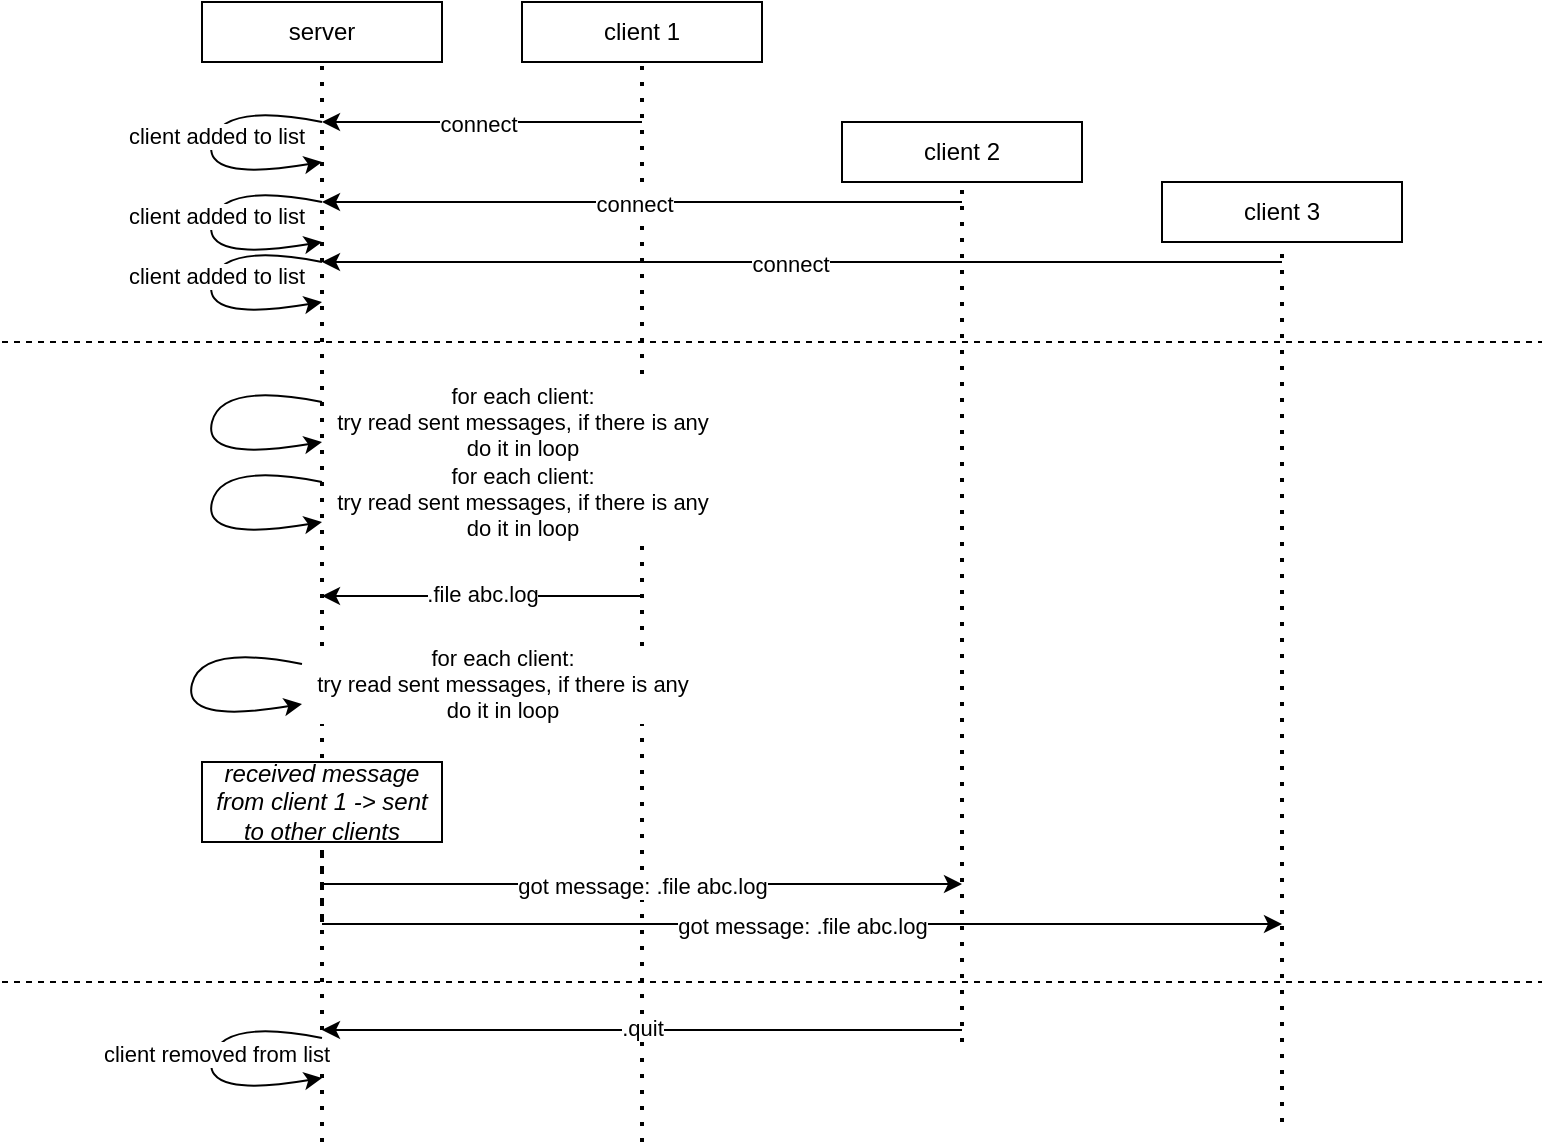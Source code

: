 <mxfile version="21.6.8" type="device">
  <diagram name="Page-1" id="tH7IsrxiaS6bRZEv8tXF">
    <mxGraphModel dx="954" dy="1578" grid="1" gridSize="10" guides="1" tooltips="1" connect="1" arrows="1" fold="1" page="1" pageScale="1" pageWidth="850" pageHeight="1100" math="0" shadow="0">
      <root>
        <mxCell id="0" />
        <mxCell id="1" parent="0" />
        <mxCell id="2foY89dXSNwUofIqJKsu-2" value="" style="endArrow=none;dashed=1;html=1;dashPattern=1 3;strokeWidth=2;rounded=0;" edge="1" parent="1">
          <mxGeometry width="50" height="50" relative="1" as="geometry">
            <mxPoint x="160" y="620" as="sourcePoint" />
            <mxPoint x="160" y="80" as="targetPoint" />
          </mxGeometry>
        </mxCell>
        <mxCell id="2foY89dXSNwUofIqJKsu-3" value="" style="endArrow=none;dashed=1;html=1;dashPattern=1 3;strokeWidth=2;rounded=0;" edge="1" parent="1">
          <mxGeometry width="50" height="50" relative="1" as="geometry">
            <mxPoint x="320" y="620" as="sourcePoint" />
            <mxPoint x="320" y="80" as="targetPoint" />
          </mxGeometry>
        </mxCell>
        <mxCell id="2foY89dXSNwUofIqJKsu-4" value="" style="endArrow=none;dashed=1;html=1;dashPattern=1 3;strokeWidth=2;rounded=0;" edge="1" parent="1">
          <mxGeometry width="50" height="50" relative="1" as="geometry">
            <mxPoint x="480" y="570" as="sourcePoint" />
            <mxPoint x="480" y="140" as="targetPoint" />
          </mxGeometry>
        </mxCell>
        <mxCell id="2foY89dXSNwUofIqJKsu-5" value="" style="endArrow=none;dashed=1;html=1;dashPattern=1 3;strokeWidth=2;rounded=0;" edge="1" parent="1">
          <mxGeometry width="50" height="50" relative="1" as="geometry">
            <mxPoint x="640" y="610" as="sourcePoint" />
            <mxPoint x="640" y="170" as="targetPoint" />
          </mxGeometry>
        </mxCell>
        <mxCell id="2foY89dXSNwUofIqJKsu-7" value="server" style="rounded=0;whiteSpace=wrap;html=1;" vertex="1" parent="1">
          <mxGeometry x="100" y="50" width="120" height="30" as="geometry" />
        </mxCell>
        <mxCell id="2foY89dXSNwUofIqJKsu-8" value="client 1" style="rounded=0;whiteSpace=wrap;html=1;" vertex="1" parent="1">
          <mxGeometry x="260" y="50" width="120" height="30" as="geometry" />
        </mxCell>
        <mxCell id="2foY89dXSNwUofIqJKsu-9" value="client 2" style="rounded=0;whiteSpace=wrap;html=1;" vertex="1" parent="1">
          <mxGeometry x="420" y="110" width="120" height="30" as="geometry" />
        </mxCell>
        <mxCell id="2foY89dXSNwUofIqJKsu-10" value="client 3" style="rounded=0;whiteSpace=wrap;html=1;" vertex="1" parent="1">
          <mxGeometry x="580" y="140" width="120" height="30" as="geometry" />
        </mxCell>
        <mxCell id="2foY89dXSNwUofIqJKsu-11" value="" style="endArrow=classic;html=1;rounded=0;" edge="1" parent="1">
          <mxGeometry width="50" height="50" relative="1" as="geometry">
            <mxPoint x="320" y="347" as="sourcePoint" />
            <mxPoint x="160" y="347" as="targetPoint" />
          </mxGeometry>
        </mxCell>
        <mxCell id="2foY89dXSNwUofIqJKsu-12" value=".file abc.log" style="edgeLabel;html=1;align=center;verticalAlign=middle;resizable=0;points=[];" vertex="1" connectable="0" parent="2foY89dXSNwUofIqJKsu-11">
          <mxGeometry y="-1" relative="1" as="geometry">
            <mxPoint as="offset" />
          </mxGeometry>
        </mxCell>
        <mxCell id="2foY89dXSNwUofIqJKsu-14" value="" style="endArrow=classic;html=1;rounded=0;" edge="1" parent="1">
          <mxGeometry width="50" height="50" relative="1" as="geometry">
            <mxPoint x="160" y="491" as="sourcePoint" />
            <mxPoint x="480" y="491" as="targetPoint" />
          </mxGeometry>
        </mxCell>
        <mxCell id="2foY89dXSNwUofIqJKsu-15" value="got message: .file abc.log" style="edgeLabel;html=1;align=center;verticalAlign=middle;resizable=0;points=[];" vertex="1" connectable="0" parent="2foY89dXSNwUofIqJKsu-14">
          <mxGeometry y="-1" relative="1" as="geometry">
            <mxPoint as="offset" />
          </mxGeometry>
        </mxCell>
        <mxCell id="2foY89dXSNwUofIqJKsu-16" value="" style="endArrow=classic;html=1;rounded=0;" edge="1" parent="1">
          <mxGeometry width="50" height="50" relative="1" as="geometry">
            <mxPoint x="160" y="511" as="sourcePoint" />
            <mxPoint x="640" y="511" as="targetPoint" />
          </mxGeometry>
        </mxCell>
        <mxCell id="2foY89dXSNwUofIqJKsu-17" value="got message: .file abc.log" style="edgeLabel;html=1;align=center;verticalAlign=middle;resizable=0;points=[];" vertex="1" connectable="0" parent="2foY89dXSNwUofIqJKsu-16">
          <mxGeometry y="-1" relative="1" as="geometry">
            <mxPoint as="offset" />
          </mxGeometry>
        </mxCell>
        <mxCell id="2foY89dXSNwUofIqJKsu-18" value="" style="endArrow=classic;html=1;rounded=0;" edge="1" parent="1">
          <mxGeometry width="50" height="50" relative="1" as="geometry">
            <mxPoint x="320" y="110" as="sourcePoint" />
            <mxPoint x="160" y="110" as="targetPoint" />
          </mxGeometry>
        </mxCell>
        <mxCell id="2foY89dXSNwUofIqJKsu-19" value="connect" style="edgeLabel;html=1;align=center;verticalAlign=middle;resizable=0;points=[];" vertex="1" connectable="0" parent="2foY89dXSNwUofIqJKsu-18">
          <mxGeometry x="0.025" y="1" relative="1" as="geometry">
            <mxPoint as="offset" />
          </mxGeometry>
        </mxCell>
        <mxCell id="2foY89dXSNwUofIqJKsu-20" value="" style="curved=1;endArrow=classic;html=1;rounded=0;" edge="1" parent="1">
          <mxGeometry width="50" height="50" relative="1" as="geometry">
            <mxPoint x="160" y="110" as="sourcePoint" />
            <mxPoint x="160" y="130" as="targetPoint" />
            <Array as="points">
              <mxPoint x="110" y="100" />
              <mxPoint x="100" y="140" />
            </Array>
          </mxGeometry>
        </mxCell>
        <mxCell id="2foY89dXSNwUofIqJKsu-21" value="client added to list" style="edgeLabel;html=1;align=center;verticalAlign=middle;resizable=0;points=[];" vertex="1" connectable="0" parent="2foY89dXSNwUofIqJKsu-20">
          <mxGeometry x="-0.109" y="1" relative="1" as="geometry">
            <mxPoint as="offset" />
          </mxGeometry>
        </mxCell>
        <mxCell id="2foY89dXSNwUofIqJKsu-22" value="" style="endArrow=classic;html=1;rounded=0;" edge="1" parent="1">
          <mxGeometry width="50" height="50" relative="1" as="geometry">
            <mxPoint x="480" y="150" as="sourcePoint" />
            <mxPoint x="160" y="150" as="targetPoint" />
          </mxGeometry>
        </mxCell>
        <mxCell id="2foY89dXSNwUofIqJKsu-23" value="connect" style="edgeLabel;html=1;align=center;verticalAlign=middle;resizable=0;points=[];" vertex="1" connectable="0" parent="2foY89dXSNwUofIqJKsu-22">
          <mxGeometry x="0.025" y="1" relative="1" as="geometry">
            <mxPoint as="offset" />
          </mxGeometry>
        </mxCell>
        <mxCell id="2foY89dXSNwUofIqJKsu-24" value="" style="curved=1;endArrow=classic;html=1;rounded=0;" edge="1" parent="1">
          <mxGeometry width="50" height="50" relative="1" as="geometry">
            <mxPoint x="160" y="150" as="sourcePoint" />
            <mxPoint x="160" y="170" as="targetPoint" />
            <Array as="points">
              <mxPoint x="110" y="140" />
              <mxPoint x="100" y="180" />
            </Array>
          </mxGeometry>
        </mxCell>
        <mxCell id="2foY89dXSNwUofIqJKsu-25" value="client added to list" style="edgeLabel;html=1;align=center;verticalAlign=middle;resizable=0;points=[];" vertex="1" connectable="0" parent="2foY89dXSNwUofIqJKsu-24">
          <mxGeometry x="-0.109" y="1" relative="1" as="geometry">
            <mxPoint as="offset" />
          </mxGeometry>
        </mxCell>
        <mxCell id="2foY89dXSNwUofIqJKsu-26" value="" style="endArrow=classic;html=1;rounded=0;" edge="1" parent="1">
          <mxGeometry width="50" height="50" relative="1" as="geometry">
            <mxPoint x="640" y="180" as="sourcePoint" />
            <mxPoint x="160" y="180" as="targetPoint" />
          </mxGeometry>
        </mxCell>
        <mxCell id="2foY89dXSNwUofIqJKsu-27" value="connect" style="edgeLabel;html=1;align=center;verticalAlign=middle;resizable=0;points=[];" vertex="1" connectable="0" parent="2foY89dXSNwUofIqJKsu-26">
          <mxGeometry x="0.025" y="1" relative="1" as="geometry">
            <mxPoint as="offset" />
          </mxGeometry>
        </mxCell>
        <mxCell id="2foY89dXSNwUofIqJKsu-28" value="" style="curved=1;endArrow=classic;html=1;rounded=0;" edge="1" parent="1">
          <mxGeometry width="50" height="50" relative="1" as="geometry">
            <mxPoint x="160" y="180" as="sourcePoint" />
            <mxPoint x="160" y="200" as="targetPoint" />
            <Array as="points">
              <mxPoint x="110" y="170" />
              <mxPoint x="100" y="210" />
            </Array>
          </mxGeometry>
        </mxCell>
        <mxCell id="2foY89dXSNwUofIqJKsu-29" value="client added to list" style="edgeLabel;html=1;align=center;verticalAlign=middle;resizable=0;points=[];" vertex="1" connectable="0" parent="2foY89dXSNwUofIqJKsu-28">
          <mxGeometry x="-0.109" y="1" relative="1" as="geometry">
            <mxPoint as="offset" />
          </mxGeometry>
        </mxCell>
        <mxCell id="2foY89dXSNwUofIqJKsu-30" value="" style="endArrow=classic;html=1;rounded=0;" edge="1" parent="1">
          <mxGeometry width="50" height="50" relative="1" as="geometry">
            <mxPoint x="480" y="564" as="sourcePoint" />
            <mxPoint x="160" y="564" as="targetPoint" />
          </mxGeometry>
        </mxCell>
        <mxCell id="2foY89dXSNwUofIqJKsu-31" value=".quit" style="edgeLabel;html=1;align=center;verticalAlign=middle;resizable=0;points=[];" vertex="1" connectable="0" parent="2foY89dXSNwUofIqJKsu-30">
          <mxGeometry y="-1" relative="1" as="geometry">
            <mxPoint as="offset" />
          </mxGeometry>
        </mxCell>
        <mxCell id="2foY89dXSNwUofIqJKsu-32" value="" style="curved=1;endArrow=classic;html=1;rounded=0;" edge="1" parent="1">
          <mxGeometry width="50" height="50" relative="1" as="geometry">
            <mxPoint x="160" y="568" as="sourcePoint" />
            <mxPoint x="160" y="588" as="targetPoint" />
            <Array as="points">
              <mxPoint x="110" y="558" />
              <mxPoint x="100" y="598" />
            </Array>
          </mxGeometry>
        </mxCell>
        <mxCell id="2foY89dXSNwUofIqJKsu-33" value="client removed from list" style="edgeLabel;html=1;align=center;verticalAlign=middle;resizable=0;points=[];" vertex="1" connectable="0" parent="2foY89dXSNwUofIqJKsu-32">
          <mxGeometry x="-0.109" y="1" relative="1" as="geometry">
            <mxPoint y="1" as="offset" />
          </mxGeometry>
        </mxCell>
        <mxCell id="2foY89dXSNwUofIqJKsu-34" value="" style="curved=1;endArrow=classic;html=1;rounded=0;" edge="1" parent="1">
          <mxGeometry width="50" height="50" relative="1" as="geometry">
            <mxPoint x="160" y="250" as="sourcePoint" />
            <mxPoint x="160" y="270" as="targetPoint" />
            <Array as="points">
              <mxPoint x="110" y="240" />
              <mxPoint x="100" y="280" />
            </Array>
          </mxGeometry>
        </mxCell>
        <mxCell id="2foY89dXSNwUofIqJKsu-35" value="for each client:&lt;br&gt;try read sent messages, if there is any&lt;br&gt;do it in loop" style="edgeLabel;html=1;align=center;verticalAlign=middle;resizable=0;points=[];" vertex="1" connectable="0" parent="2foY89dXSNwUofIqJKsu-34">
          <mxGeometry x="-0.109" y="1" relative="1" as="geometry">
            <mxPoint x="153" y="3" as="offset" />
          </mxGeometry>
        </mxCell>
        <mxCell id="2foY89dXSNwUofIqJKsu-36" value="" style="curved=1;endArrow=classic;html=1;rounded=0;" edge="1" parent="1">
          <mxGeometry width="50" height="50" relative="1" as="geometry">
            <mxPoint x="160" y="290" as="sourcePoint" />
            <mxPoint x="160" y="310" as="targetPoint" />
            <Array as="points">
              <mxPoint x="110" y="280" />
              <mxPoint x="100" y="320" />
            </Array>
          </mxGeometry>
        </mxCell>
        <mxCell id="2foY89dXSNwUofIqJKsu-37" value="for each client:&lt;br&gt;try read sent messages, if there is any&lt;br&gt;do it in loop" style="edgeLabel;html=1;align=center;verticalAlign=middle;resizable=0;points=[];" vertex="1" connectable="0" parent="2foY89dXSNwUofIqJKsu-36">
          <mxGeometry x="-0.109" y="1" relative="1" as="geometry">
            <mxPoint x="153" y="3" as="offset" />
          </mxGeometry>
        </mxCell>
        <mxCell id="2foY89dXSNwUofIqJKsu-38" value="" style="curved=1;endArrow=classic;html=1;rounded=0;" edge="1" parent="1">
          <mxGeometry width="50" height="50" relative="1" as="geometry">
            <mxPoint x="150" y="381" as="sourcePoint" />
            <mxPoint x="150" y="401" as="targetPoint" />
            <Array as="points">
              <mxPoint x="100" y="371" />
              <mxPoint x="90" y="411" />
            </Array>
          </mxGeometry>
        </mxCell>
        <mxCell id="2foY89dXSNwUofIqJKsu-39" value="for each client:&lt;br&gt;try read sent messages, if there is any&lt;br&gt;do it in loop" style="edgeLabel;html=1;align=center;verticalAlign=middle;resizable=0;points=[];" vertex="1" connectable="0" parent="2foY89dXSNwUofIqJKsu-38">
          <mxGeometry x="-0.109" y="1" relative="1" as="geometry">
            <mxPoint x="153" y="3" as="offset" />
          </mxGeometry>
        </mxCell>
        <mxCell id="2foY89dXSNwUofIqJKsu-41" value="" style="endArrow=none;dashed=1;html=1;dashPattern=1 3;strokeWidth=2;rounded=0;" edge="1" parent="1" target="2foY89dXSNwUofIqJKsu-40">
          <mxGeometry width="50" height="50" relative="1" as="geometry">
            <mxPoint x="160" y="510" as="sourcePoint" />
            <mxPoint x="160" y="80" as="targetPoint" />
          </mxGeometry>
        </mxCell>
        <mxCell id="2foY89dXSNwUofIqJKsu-40" value="&lt;i&gt;received message&lt;br&gt;from client 1 -&amp;gt; sent to other clients&lt;/i&gt;" style="rounded=0;whiteSpace=wrap;html=1;" vertex="1" parent="1">
          <mxGeometry x="100" y="430" width="120" height="40" as="geometry" />
        </mxCell>
        <mxCell id="2foY89dXSNwUofIqJKsu-42" value="" style="endArrow=none;dashed=1;html=1;rounded=0;fillColor=#FF1463;" edge="1" parent="1">
          <mxGeometry width="50" height="50" relative="1" as="geometry">
            <mxPoint y="220" as="sourcePoint" />
            <mxPoint x="770" y="220" as="targetPoint" />
          </mxGeometry>
        </mxCell>
        <mxCell id="2foY89dXSNwUofIqJKsu-43" value="" style="endArrow=none;dashed=1;html=1;rounded=0;fillColor=#FF1463;" edge="1" parent="1">
          <mxGeometry width="50" height="50" relative="1" as="geometry">
            <mxPoint y="540" as="sourcePoint" />
            <mxPoint x="770" y="540" as="targetPoint" />
          </mxGeometry>
        </mxCell>
      </root>
    </mxGraphModel>
  </diagram>
</mxfile>
